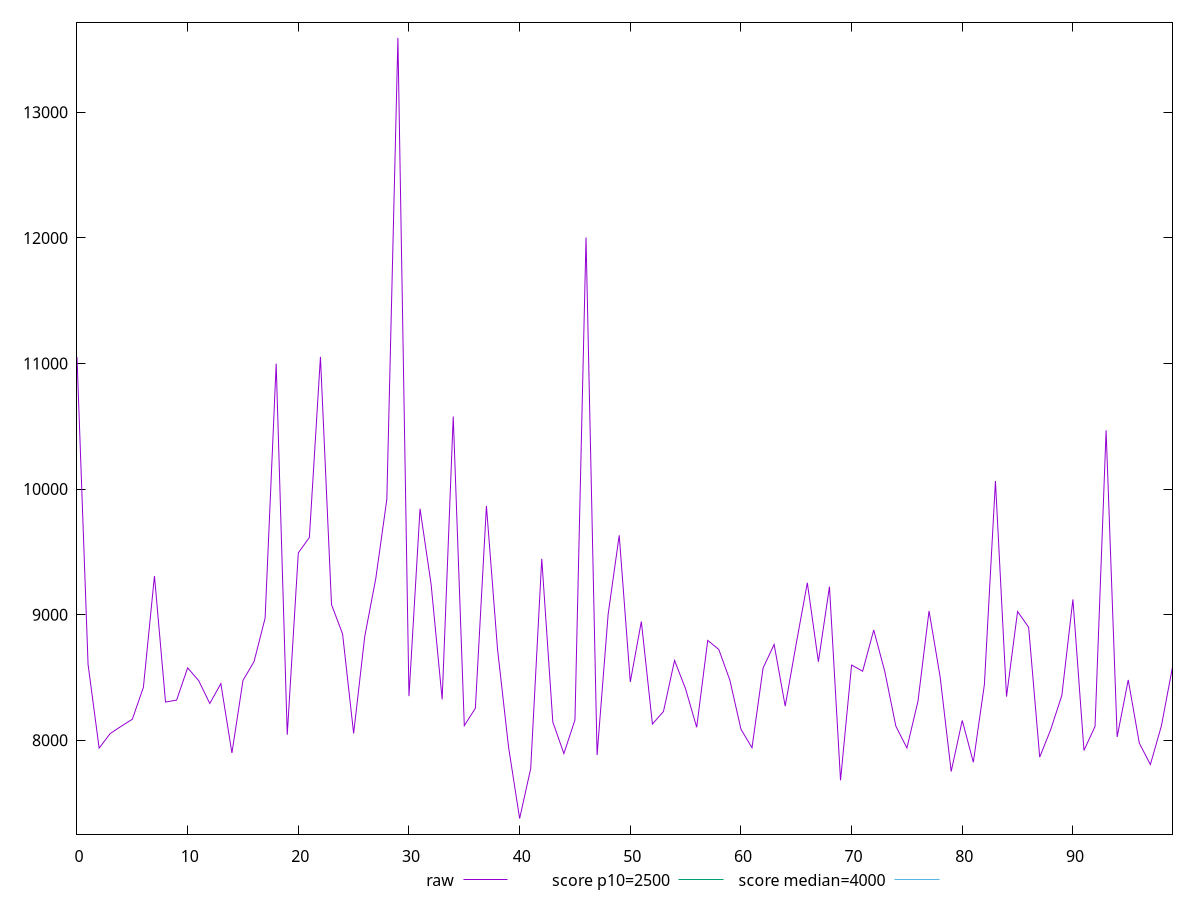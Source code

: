 reset

$raw <<EOF
0 11051.052
1 8603.297000000002
2 7937.4225000000015
3 8052.961499999999
4 8111.802999999998
5 8166.829600000001
6 8421.651
7 9307.945500000002
8 8304.076000000001
9 8319.326999999997
10 8576.299
11 8473.917999999998
12 8292.926499999998
13 8450.628499999999
14 7898.229599999998
15 8476.312500000002
16 8626.132499999998
17 8972.692000000001
18 10998.409
19 8043.961500000001
20 9491.718000000003
21 9614.995
22 11052.458499999999
23 9080.25
24 8846.316999999997
25 8054.082
26 8824.361999999997
27 9287.080999999998
28 9918.212499999996
29 13592.3515
30 8351.535
31 9843.303
32 9241.736
33 8325.002999999999
34 10577.984
35 8116.317000000001
36 8254.4715
37 9865.157500000001
38 8727.206999999999
39 7945.3989999999985
40 7376.646000000001
41 7774.221849999998
42 9444.461
43 8144.829999999999
44 7893.9659999999985
45 8161.351000000002
46 12003.161000000002
47 7881.913000000001
48 9003.47
49 9631.700999999997
50 8464.376999999999
51 8945.3285
52 8128.6759999999995
53 8229.179500000002
54 8635.228000000003
55 8408.055499999999
56 8102.891500000001
57 8795.0805
58 8722.657
59 8478.095000000001
60 8087.952999999998
61 7940.1964000000025
62 8574.98
63 8762.714999999997
64 8271.589
65 8770.427000000003
66 9253.839
67 8624.862
68 9223.258000000002
69 7681.142
70 8598.831000000002
71 8549.8145
72 8877.617
73 8547.105500000001
74 8111.847899999999
75 7938.264500000001
76 8311.449499999999
77 9029.374
78 8505.510999999999
79 7751.012999999999
80 8157.696000000002
81 7824.8174500000005
82 8442.918499999998
83 10063.8255
84 8347.588000000002
85 9025.005000000003
86 8899.537999999999
87 7865.445
88 8086.323
89 8357.4825
90 9121.299499999997
91 7918.827000000002
92 8110.02
93 10467.437000000002
94 8026.555000000001
95 8480.229000000003
96 7977.041999999999
97 7806.437
98 8115.145000000002
99 8582.477000000003
EOF

set key outside below
set xrange [0:99]
set yrange [7252.33189:13716.66561]
set trange [7252.33189:13716.66561]
set terminal svg size 640, 500 enhanced background rgb 'white'
set output "report_00015_2021-02-09T16-11-33.973Z/largest-contentful-paint/samples/pages+cached+noadtech/raw/values.svg"

plot $raw title "raw" with line, \
     2500 title "score p10=2500", \
     4000 title "score median=4000"

reset
